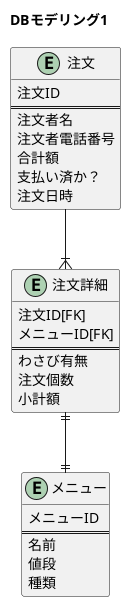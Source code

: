 @startuml
  title DBモデリング1
  entity "メニュー" {
    メニューID
    ==
    名前
    値段
    種類
  }

  entity "注文" {
    注文ID
    ==
    注文者名
    注文者電話番号
    合計額
    支払い済か？
    注文日時
  }

  entity "注文詳細" {
    注文ID[FK]
    メニューID[FK]
    ==
    わさび有無
    注文個数
    小計額
  }

  注文 --|{ 注文詳細
  注文詳細 ||--|| メニュー
@enduml